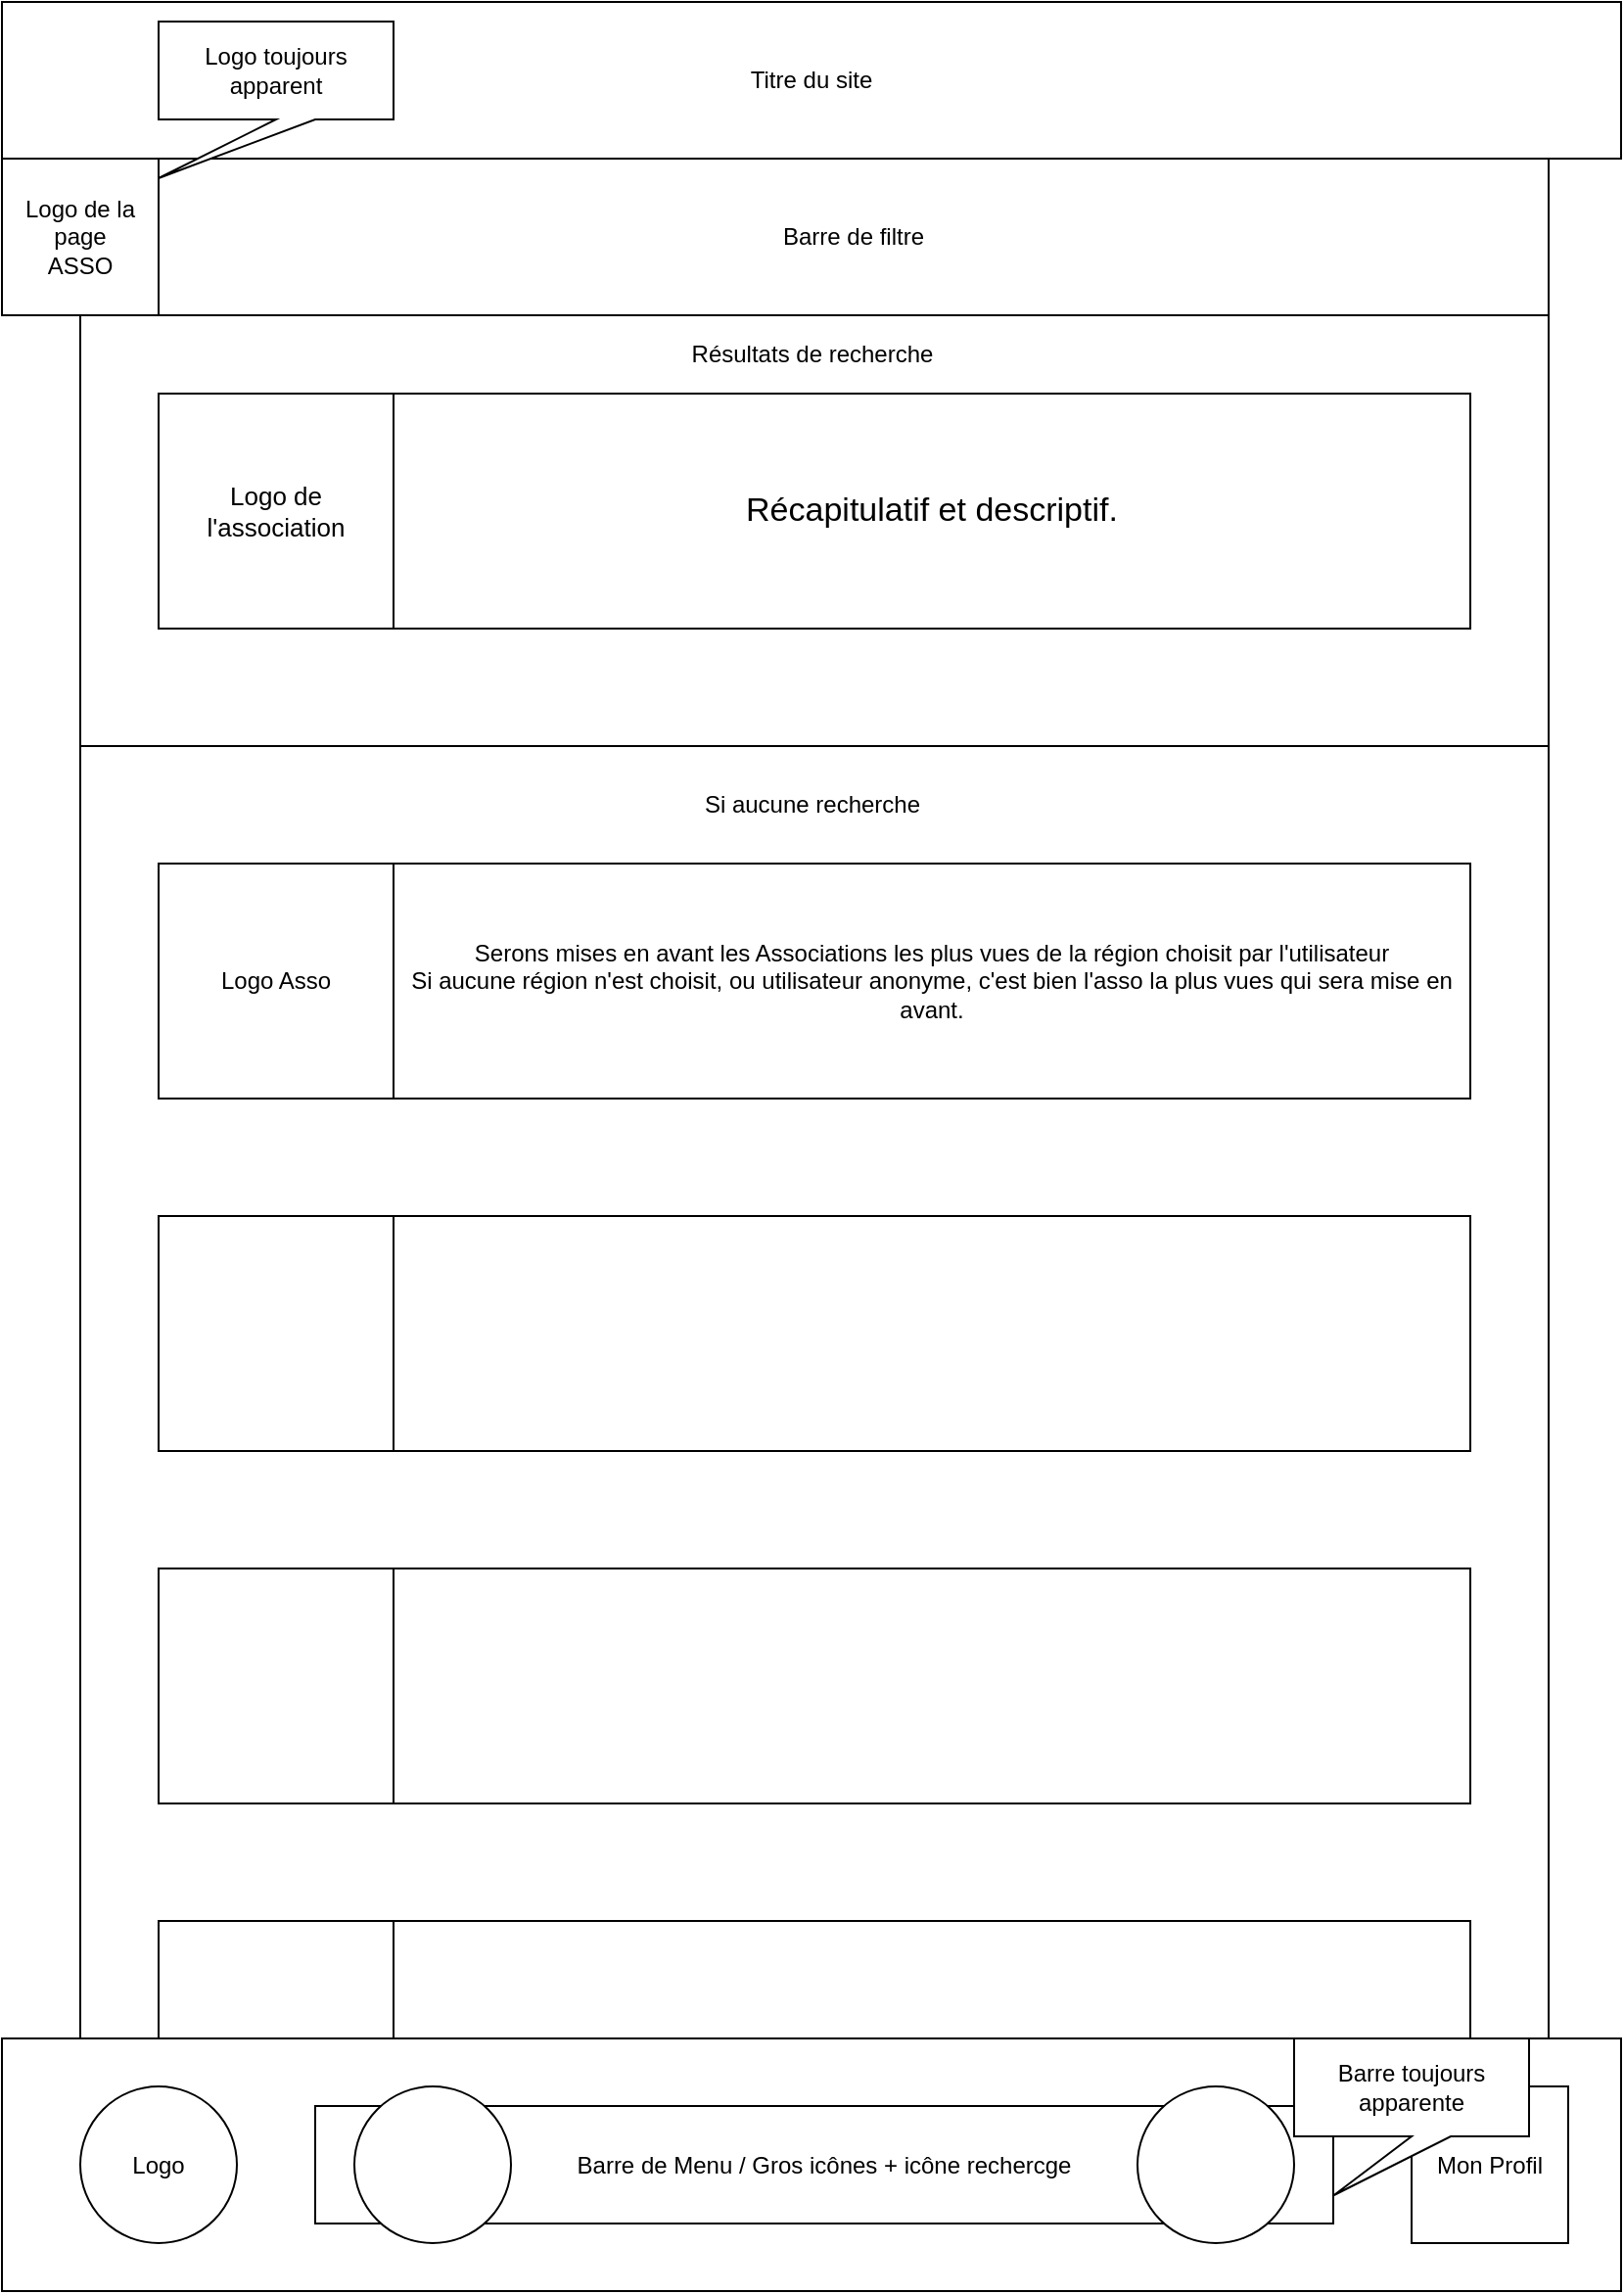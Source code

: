 <mxfile version="13.9.9" type="device"><diagram id="1TQtjKr9XYC9VPrU4Zua" name="Page-1"><mxGraphModel dx="1086" dy="806" grid="1" gridSize="10" guides="1" tooltips="1" connect="1" arrows="1" fold="1" page="1" pageScale="1" pageWidth="827" pageHeight="1169" math="0" shadow="0"><root><mxCell id="0"/><mxCell id="1" parent="0"/><mxCell id="i35aFoX6Fj-RhKGfYJQp-1" value="" style="rounded=0;whiteSpace=wrap;html=1;" parent="1" vertex="1"><mxGeometry y="1040" width="827" height="129" as="geometry"/></mxCell><mxCell id="i35aFoX6Fj-RhKGfYJQp-3" value="Barre de Menu / Gros icônes + icône rechercge" style="rounded=0;whiteSpace=wrap;html=1;" parent="1" vertex="1"><mxGeometry x="160" y="1074.5" width="520" height="60" as="geometry"/></mxCell><mxCell id="i35aFoX6Fj-RhKGfYJQp-4" value="Logo" style="ellipse;whiteSpace=wrap;html=1;aspect=fixed;" parent="1" vertex="1"><mxGeometry x="40" y="1064.5" width="80" height="80" as="geometry"/></mxCell><mxCell id="i35aFoX6Fj-RhKGfYJQp-5" value="Mon Profil" style="whiteSpace=wrap;html=1;aspect=fixed;" parent="1" vertex="1"><mxGeometry x="720" y="1064.5" width="80" height="80" as="geometry"/></mxCell><mxCell id="i35aFoX6Fj-RhKGfYJQp-7" value="Titre du site" style="rounded=0;whiteSpace=wrap;html=1;" parent="1" vertex="1"><mxGeometry width="827" height="80" as="geometry"/></mxCell><mxCell id="i35aFoX6Fj-RhKGfYJQp-8" value="Logo de la page&lt;br&gt;ASSO" style="rounded=0;whiteSpace=wrap;html=1;" parent="1" vertex="1"><mxGeometry y="80" width="80" height="80" as="geometry"/></mxCell><mxCell id="i35aFoX6Fj-RhKGfYJQp-10" value="" style="ellipse;whiteSpace=wrap;html=1;aspect=fixed;" parent="1" vertex="1"><mxGeometry x="180" y="1064.5" width="80" height="80" as="geometry"/></mxCell><mxCell id="i35aFoX6Fj-RhKGfYJQp-11" value="" style="ellipse;whiteSpace=wrap;html=1;aspect=fixed;" parent="1" vertex="1"><mxGeometry x="580" y="1064.5" width="80" height="80" as="geometry"/></mxCell><mxCell id="i35aFoX6Fj-RhKGfYJQp-12" value="Barre toujours apparente" style="shape=callout;whiteSpace=wrap;html=1;perimeter=calloutPerimeter;position2=0.17;" parent="1" vertex="1"><mxGeometry x="660" y="1040" width="120" height="80" as="geometry"/></mxCell><mxCell id="cd3SRSss8Ww-JN69ZsRo-1" value="Barre de filtre" style="rounded=0;whiteSpace=wrap;html=1;" vertex="1" parent="1"><mxGeometry x="80" y="80" width="710" height="80" as="geometry"/></mxCell><mxCell id="cd3SRSss8Ww-JN69ZsRo-2" value="" style="rounded=0;whiteSpace=wrap;html=1;" vertex="1" parent="1"><mxGeometry x="40" y="160" width="750" height="880" as="geometry"/></mxCell><mxCell id="i35aFoX6Fj-RhKGfYJQp-13" value="Logo toujours apparent" style="shape=callout;whiteSpace=wrap;html=1;perimeter=calloutPerimeter;position2=0;" parent="1" vertex="1"><mxGeometry x="80" y="10" width="120" height="80" as="geometry"/></mxCell><mxCell id="cd3SRSss8Ww-JN69ZsRo-3" value="Résultats de recherche" style="text;html=1;strokeColor=none;fillColor=none;align=center;verticalAlign=middle;whiteSpace=wrap;rounded=0;" vertex="1" parent="1"><mxGeometry x="346" y="170" width="136" height="20" as="geometry"/></mxCell><mxCell id="cd3SRSss8Ww-JN69ZsRo-4" value="&lt;font style=&quot;font-size: 13px&quot;&gt;Logo de l'association&lt;/font&gt;" style="rounded=0;whiteSpace=wrap;html=1;" vertex="1" parent="1"><mxGeometry x="80" y="200" width="120" height="120" as="geometry"/></mxCell><mxCell id="cd3SRSss8Ww-JN69ZsRo-5" value="&lt;font style=&quot;font-size: 17px&quot;&gt;Récapitulatif et descriptif.&lt;/font&gt;" style="rounded=0;whiteSpace=wrap;html=1;" vertex="1" parent="1"><mxGeometry x="200" y="200" width="550" height="120" as="geometry"/></mxCell><mxCell id="cd3SRSss8Ww-JN69ZsRo-6" value="" style="endArrow=none;html=1;exitX=0;exitY=0.25;exitDx=0;exitDy=0;entryX=1;entryY=0.25;entryDx=0;entryDy=0;" edge="1" parent="1" source="cd3SRSss8Ww-JN69ZsRo-2" target="cd3SRSss8Ww-JN69ZsRo-2"><mxGeometry width="50" height="50" relative="1" as="geometry"><mxPoint x="390" y="530" as="sourcePoint"/><mxPoint x="440" y="480" as="targetPoint"/></mxGeometry></mxCell><mxCell id="cd3SRSss8Ww-JN69ZsRo-7" value="Si aucune recherche" style="text;html=1;strokeColor=none;fillColor=none;align=center;verticalAlign=middle;whiteSpace=wrap;rounded=0;" vertex="1" parent="1"><mxGeometry x="341" y="400" width="146" height="20" as="geometry"/></mxCell><mxCell id="cd3SRSss8Ww-JN69ZsRo-8" value="Logo Asso" style="whiteSpace=wrap;html=1;aspect=fixed;" vertex="1" parent="1"><mxGeometry x="80" y="440" width="120" height="120" as="geometry"/></mxCell><mxCell id="cd3SRSss8Ww-JN69ZsRo-9" value="Serons mises en avant les Associations les plus vues de la région choisit par l'utilisateur&lt;br&gt;Si aucune région n'est choisit, ou utilisateur anonyme, c'est bien l'asso la plus vues qui sera mise en avant." style="rounded=0;whiteSpace=wrap;html=1;" vertex="1" parent="1"><mxGeometry x="200" y="440" width="550" height="120" as="geometry"/></mxCell><mxCell id="cd3SRSss8Ww-JN69ZsRo-10" value="" style="whiteSpace=wrap;html=1;aspect=fixed;" vertex="1" parent="1"><mxGeometry x="80" y="620" width="120" height="120" as="geometry"/></mxCell><mxCell id="cd3SRSss8Ww-JN69ZsRo-11" value="" style="rounded=0;whiteSpace=wrap;html=1;" vertex="1" parent="1"><mxGeometry x="200" y="620" width="550" height="120" as="geometry"/></mxCell><mxCell id="cd3SRSss8Ww-JN69ZsRo-12" value="" style="whiteSpace=wrap;html=1;aspect=fixed;" vertex="1" parent="1"><mxGeometry x="80" y="800" width="120" height="120" as="geometry"/></mxCell><mxCell id="cd3SRSss8Ww-JN69ZsRo-13" value="" style="rounded=0;whiteSpace=wrap;html=1;" vertex="1" parent="1"><mxGeometry x="200" y="800" width="550" height="120" as="geometry"/></mxCell><mxCell id="cd3SRSss8Ww-JN69ZsRo-15" value="" style="rounded=0;whiteSpace=wrap;html=1;" vertex="1" parent="1"><mxGeometry x="200" y="980" width="550" height="60" as="geometry"/></mxCell><mxCell id="cd3SRSss8Ww-JN69ZsRo-16" value="" style="rounded=0;whiteSpace=wrap;html=1;" vertex="1" parent="1"><mxGeometry x="80" y="980" width="120" height="60" as="geometry"/></mxCell></root></mxGraphModel></diagram></mxfile>
